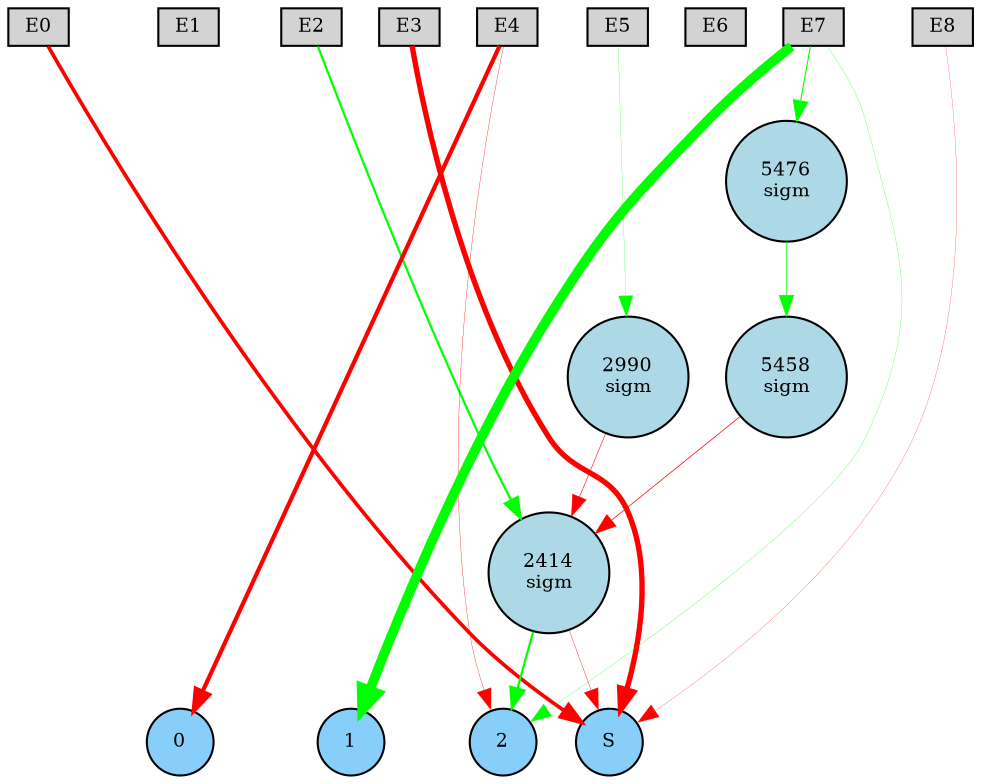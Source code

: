 digraph {
	node [fontsize=9 height=0.2 shape=circle width=0.2]
	subgraph inputs {
		node [shape=box style=filled]
		rank=source
		E0 [fillcolor=lightgray]
		E1 [fillcolor=lightgray]
		E0 -> E1 [style=invis]
		E2 [fillcolor=lightgray]
		E1 -> E2 [style=invis]
		E3 [fillcolor=lightgray]
		E2 -> E3 [style=invis]
		E4 [fillcolor=lightgray]
		E3 -> E4 [style=invis]
		E5 [fillcolor=lightgray]
		E4 -> E5 [style=invis]
		E6 [fillcolor=lightgray]
		E5 -> E6 [style=invis]
		E7 [fillcolor=lightgray]
		E6 -> E7 [style=invis]
		E8 [fillcolor=lightgray]
		E7 -> E8 [style=invis]
	}
	subgraph outputs {
		node [style=filled]
		rank=sink
		0 [fillcolor=lightskyblue fontsize=9 height=0.2 shape=circle width=0.2]
		1 [fillcolor=lightskyblue fontsize=9 height=0.2 shape=circle width=0.2]
		0 -> 1 [style=invis]
		2 [fillcolor=lightskyblue fontsize=9 height=0.2 shape=circle width=0.2]
		1 -> 2 [style=invis]
		S [fillcolor=lightskyblue fontsize=9 height=0.2 shape=circle width=0.2]
		2 -> S [style=invis]
	}
	5476 [label="5476
sigm" fillcolor=lightblue style=filled]
	2414 [label="2414
sigm" fillcolor=lightblue style=filled]
	2990 [label="2990
sigm" fillcolor=lightblue style=filled]
	5458 [label="5458
sigm" fillcolor=lightblue style=filled]
	E7 -> 1 [color=green penwidth=4.676789561602198 style=solid]
	E4 -> 0 [color=red penwidth=2.0228814087828253 style=solid]
	E3 -> S [color=red penwidth=2.5750997295900477 style=solid]
	E2 -> 2414 [color=green penwidth=1.0627785450704512 style=solid]
	2414 -> 2 [color=green penwidth=1.0441882668413787 style=solid]
	2990 -> 2414 [color=red penwidth=0.27239434964539316 style=solid]
	E0 -> S [color=red penwidth=1.7735138116822602 style=solid]
	E7 -> 2 [color=green penwidth=0.1261902119038291 style=solid]
	E5 -> 2990 [color=green penwidth=0.112525376147175 style=solid]
	E8 -> S [color=red penwidth=0.11086778493804916 style=solid]
	E4 -> 2 [color=red penwidth=0.16425898217927098 style=solid]
	5458 -> 2414 [color=red penwidth=0.3507978437180419 style=solid]
	2414 -> S [color=red penwidth=0.17885610545203867 style=solid]
	E7 -> 5476 [color=green penwidth=0.5189359613135581 style=solid]
	5476 -> 5458 [color=green penwidth=0.3254179253872887 style=solid]
}
